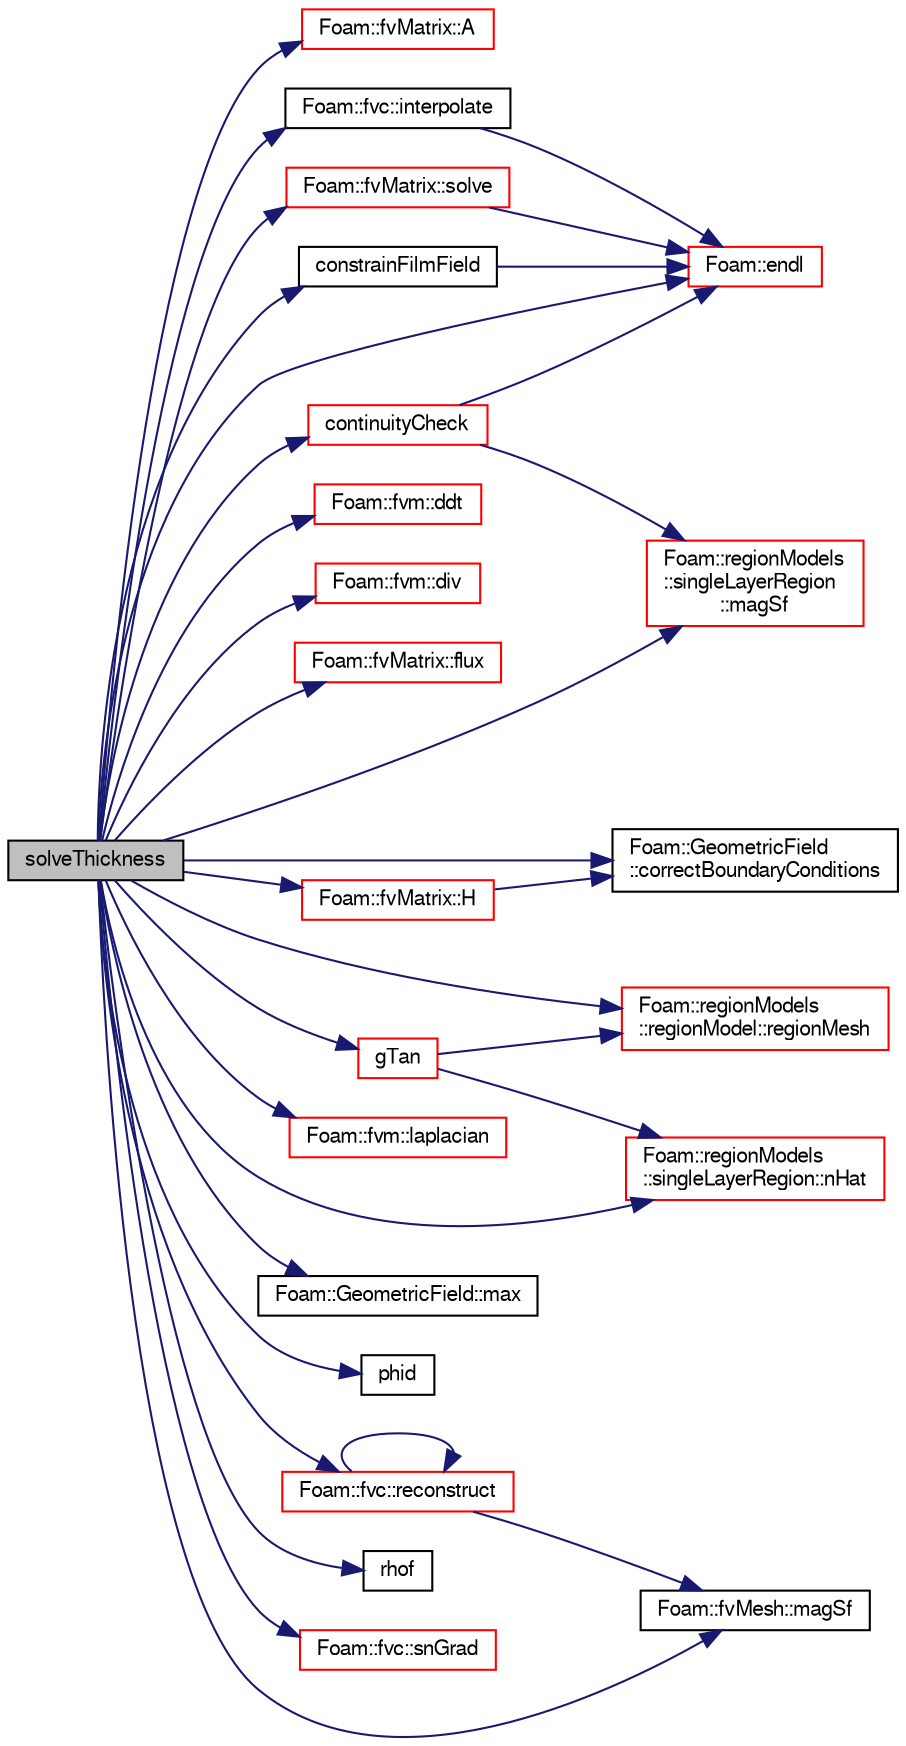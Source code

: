 digraph "solveThickness"
{
  bgcolor="transparent";
  edge [fontname="FreeSans",fontsize="10",labelfontname="FreeSans",labelfontsize="10"];
  node [fontname="FreeSans",fontsize="10",shape=record];
  rankdir="LR";
  Node2264 [label="solveThickness",height=0.2,width=0.4,color="black", fillcolor="grey75", style="filled", fontcolor="black"];
  Node2264 -> Node2265 [color="midnightblue",fontsize="10",style="solid",fontname="FreeSans"];
  Node2265 [label="Foam::fvMatrix::A",height=0.2,width=0.4,color="red",URL="$a22358.html#a0a5700c99b33f36165d0fbc6ba521bf3",tooltip="Return the central coefficient. "];
  Node2264 -> Node2618 [color="midnightblue",fontsize="10",style="solid",fontname="FreeSans"];
  Node2618 [label="constrainFilmField",height=0.2,width=0.4,color="black",URL="$a29042.html#ae27a243ad90c3b9a6367edd682017bd7",tooltip="Constrain a film region master/slave boundaries of a field to a. "];
  Node2618 -> Node2293 [color="midnightblue",fontsize="10",style="solid",fontname="FreeSans"];
  Node2293 [label="Foam::endl",height=0.2,width=0.4,color="red",URL="$a21124.html#a2db8fe02a0d3909e9351bb4275b23ce4",tooltip="Add newline and flush stream. "];
  Node2264 -> Node2619 [color="midnightblue",fontsize="10",style="solid",fontname="FreeSans"];
  Node2619 [label="continuityCheck",height=0.2,width=0.4,color="red",URL="$a29042.html#a14bd3e6eaad50b584cfdb55cb6ab073e",tooltip="Continuity check. "];
  Node2619 -> Node2293 [color="midnightblue",fontsize="10",style="solid",fontname="FreeSans"];
  Node2619 -> Node2624 [color="midnightblue",fontsize="10",style="solid",fontname="FreeSans"];
  Node2624 [label="Foam::regionModels\l::singleLayerRegion\l::magSf",height=0.2,width=0.4,color="red",URL="$a29018.html#a731a7fa3f5bd4f856355b52d64f38d1a",tooltip="Return the face area magnitudes / [m2]. "];
  Node2264 -> Node2629 [color="midnightblue",fontsize="10",style="solid",fontname="FreeSans"];
  Node2629 [label="Foam::GeometricField\l::correctBoundaryConditions",height=0.2,width=0.4,color="black",URL="$a22434.html#acaf6878ef900e593c4b20812f1b567d6",tooltip="Correct boundary field. "];
  Node2264 -> Node2627 [color="midnightblue",fontsize="10",style="solid",fontname="FreeSans"];
  Node2627 [label="Foam::fvm::ddt",height=0.2,width=0.4,color="red",URL="$a21135.html#a2d88eca98ab69b84af7ddb96e35f5a44"];
  Node2264 -> Node2630 [color="midnightblue",fontsize="10",style="solid",fontname="FreeSans"];
  Node2630 [label="Foam::fvm::div",height=0.2,width=0.4,color="red",URL="$a21135.html#a058dd4757c11ae656c8d576632b33d25"];
  Node2264 -> Node2293 [color="midnightblue",fontsize="10",style="solid",fontname="FreeSans"];
  Node2264 -> Node2639 [color="midnightblue",fontsize="10",style="solid",fontname="FreeSans"];
  Node2639 [label="Foam::fvMatrix::flux",height=0.2,width=0.4,color="red",URL="$a22358.html#a08a0042554e1fad1421e103a8edfc3f4",tooltip="Return the face-flux field from the matrix. "];
  Node2264 -> Node2643 [color="midnightblue",fontsize="10",style="solid",fontname="FreeSans"];
  Node2643 [label="gTan",height=0.2,width=0.4,color="red",URL="$a29042.html#a1c0012d17f873c2db13bc2113d177055",tooltip="Return the gravity tangential component contributions. "];
  Node2643 -> Node2645 [color="midnightblue",fontsize="10",style="solid",fontname="FreeSans"];
  Node2645 [label="Foam::regionModels\l::regionModel::regionMesh",height=0.2,width=0.4,color="red",URL="$a28998.html#a89a37969c20983ee143c612486ce5313",tooltip="Return the region mesh database. "];
  Node2643 -> Node2649 [color="midnightblue",fontsize="10",style="solid",fontname="FreeSans"];
  Node2649 [label="Foam::regionModels\l::singleLayerRegion::nHat",height=0.2,width=0.4,color="red",URL="$a29018.html#a90a92816e920c11a80745dfb8e2592e0",tooltip="Return the patch normal vectors. "];
  Node2264 -> Node2651 [color="midnightblue",fontsize="10",style="solid",fontname="FreeSans"];
  Node2651 [label="Foam::fvMatrix::H",height=0.2,width=0.4,color="red",URL="$a22358.html#ab48cc6540eedab5e23286b6fa19d53f5",tooltip="Return the H operation source. "];
  Node2651 -> Node2629 [color="midnightblue",fontsize="10",style="solid",fontname="FreeSans"];
  Node2264 -> Node2656 [color="midnightblue",fontsize="10",style="solid",fontname="FreeSans"];
  Node2656 [label="Foam::fvc::interpolate",height=0.2,width=0.4,color="black",URL="$a21134.html#addbc18784300dd0955a9bf79f8e2c43b"];
  Node2656 -> Node2293 [color="midnightblue",fontsize="10",style="solid",fontname="FreeSans"];
  Node2264 -> Node2657 [color="midnightblue",fontsize="10",style="solid",fontname="FreeSans"];
  Node2657 [label="Foam::fvm::laplacian",height=0.2,width=0.4,color="red",URL="$a21135.html#a05679b154654e47e9f1e2fbd2bc0bae0"];
  Node2264 -> Node2624 [color="midnightblue",fontsize="10",style="solid",fontname="FreeSans"];
  Node2264 -> Node2318 [color="midnightblue",fontsize="10",style="solid",fontname="FreeSans"];
  Node2318 [label="Foam::fvMesh::magSf",height=0.2,width=0.4,color="black",URL="$a22766.html#ae208119f0287991ffba40fb6fecbb365",tooltip="Return cell face area magnitudes. "];
  Node2264 -> Node2658 [color="midnightblue",fontsize="10",style="solid",fontname="FreeSans"];
  Node2658 [label="Foam::GeometricField::max",height=0.2,width=0.4,color="black",URL="$a22434.html#a02f51609ede2ab447ff3511e01db1fc6"];
  Node2264 -> Node2649 [color="midnightblue",fontsize="10",style="solid",fontname="FreeSans"];
  Node2264 -> Node2659 [color="midnightblue",fontsize="10",style="solid",fontname="FreeSans"];
  Node2659 [label="phid",height=0.2,width=0.4,color="black",URL="$a38066.html#a40a9059ca5c5ed87f4fa45be290ce0e1"];
  Node2264 -> Node2660 [color="midnightblue",fontsize="10",style="solid",fontname="FreeSans"];
  Node2660 [label="Foam::fvc::reconstruct",height=0.2,width=0.4,color="red",URL="$a21134.html#ad8a6471328adb4cddcc0d4cedfa39ca2"];
  Node2660 -> Node2318 [color="midnightblue",fontsize="10",style="solid",fontname="FreeSans"];
  Node2660 -> Node2660 [color="midnightblue",fontsize="10",style="solid",fontname="FreeSans"];
  Node2264 -> Node2645 [color="midnightblue",fontsize="10",style="solid",fontname="FreeSans"];
  Node2264 -> Node2663 [color="midnightblue",fontsize="10",style="solid",fontname="FreeSans"];
  Node2663 [label="rhof",height=0.2,width=0.4,color="black",URL="$a38450.html#aad82e234d29607836931745292fc3c8b"];
  Node2264 -> Node2664 [color="midnightblue",fontsize="10",style="solid",fontname="FreeSans"];
  Node2664 [label="Foam::fvc::snGrad",height=0.2,width=0.4,color="red",URL="$a21134.html#a15da734ee906cb52cf17937ab84c41a0"];
  Node2264 -> Node2666 [color="midnightblue",fontsize="10",style="solid",fontname="FreeSans"];
  Node2666 [label="Foam::fvMatrix::solve",height=0.2,width=0.4,color="red",URL="$a22358.html#a35eb51dd72f0a6b19d161fe7f7e6b9c8",tooltip="Solve segregated or coupled returning the solution statistics. "];
  Node2666 -> Node2293 [color="midnightblue",fontsize="10",style="solid",fontname="FreeSans"];
}
